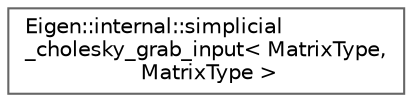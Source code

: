 digraph "类继承关系图"
{
 // LATEX_PDF_SIZE
  bgcolor="transparent";
  edge [fontname=Helvetica,fontsize=10,labelfontname=Helvetica,labelfontsize=10];
  node [fontname=Helvetica,fontsize=10,shape=box,height=0.2,width=0.4];
  rankdir="LR";
  Node0 [id="Node000000",label="Eigen::internal::simplicial\l_cholesky_grab_input\< MatrixType,\l MatrixType \>",height=0.2,width=0.4,color="grey40", fillcolor="white", style="filled",URL="$struct_eigen_1_1internal_1_1simplicial__cholesky__grab__input_3_01_matrix_type_00_01_matrix_type_01_4.html",tooltip=" "];
}
